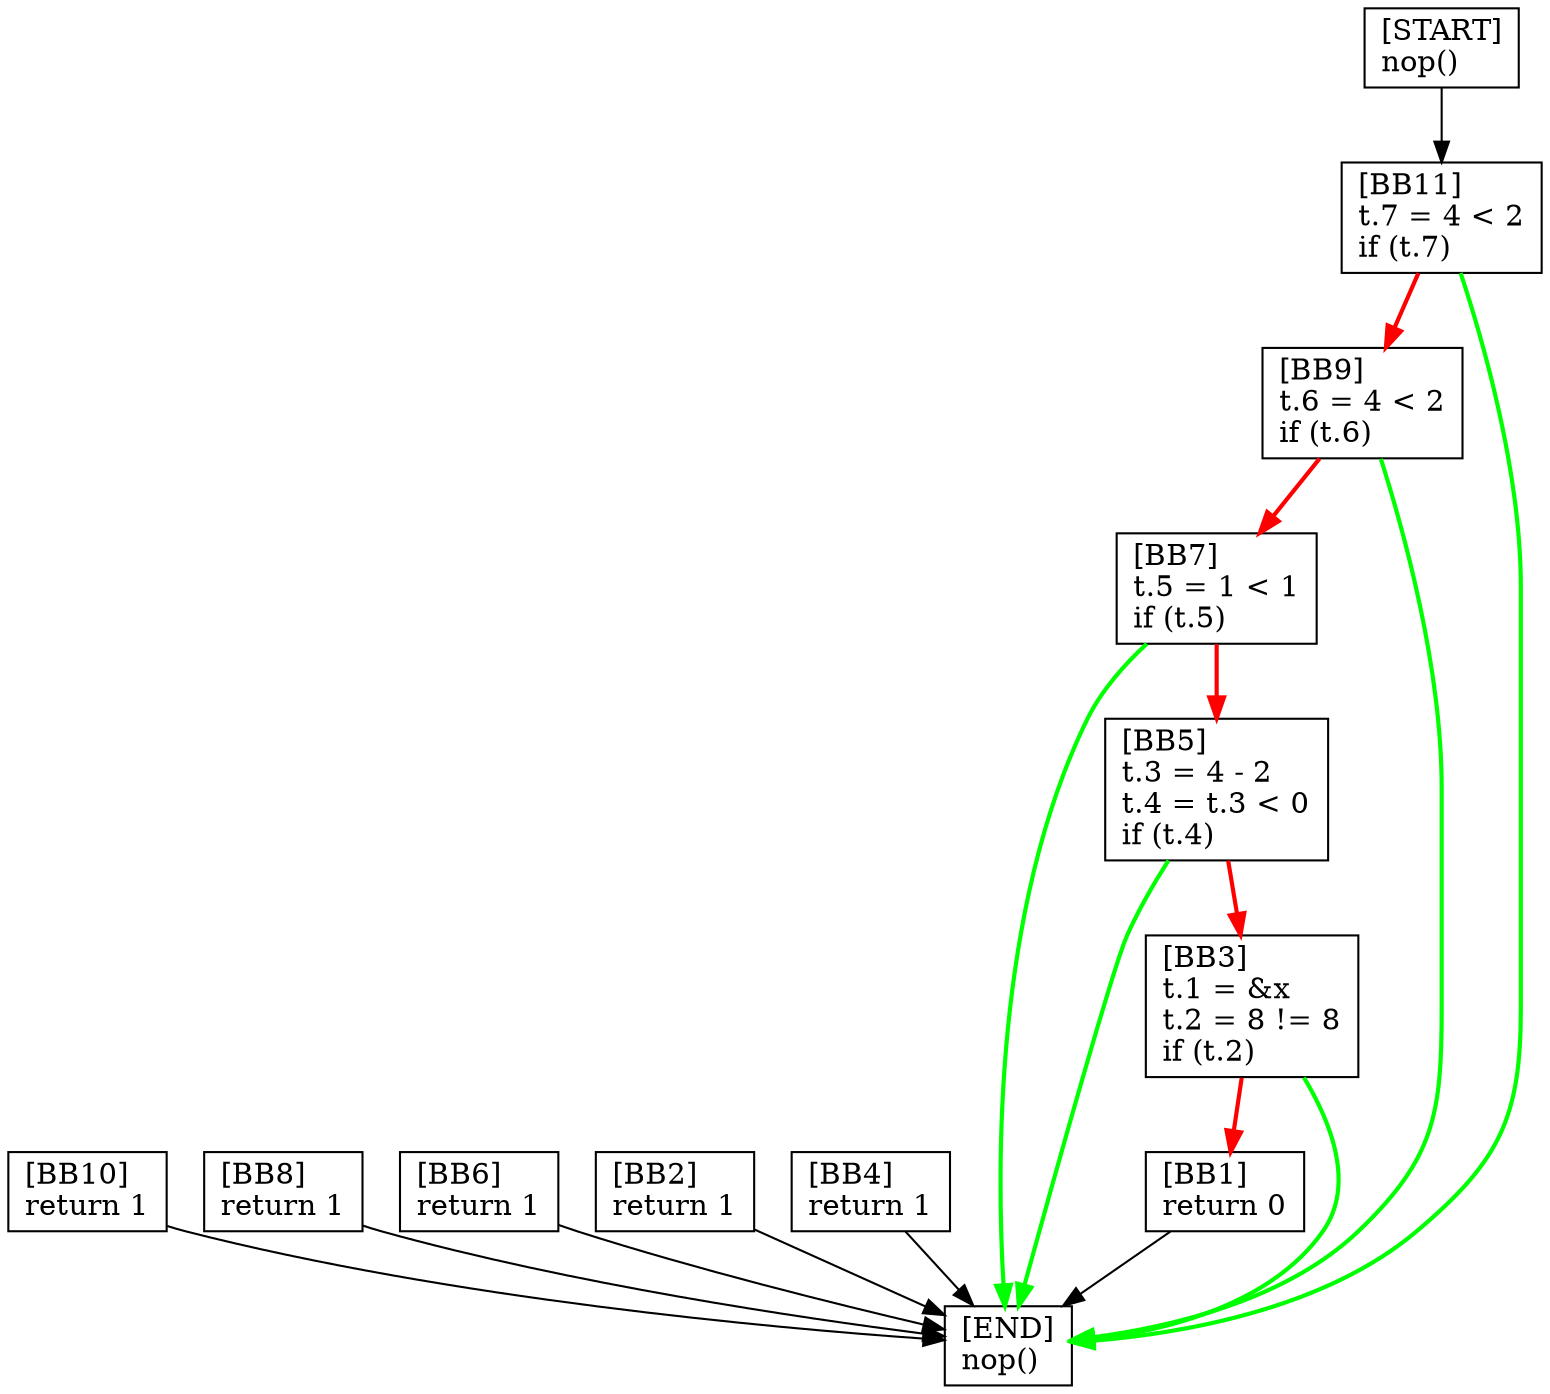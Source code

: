 digraph {
  node [shape=box]
  BB11 [label="[BB11]\lt.7 = 4 < 2\lif (t.7)\l"];
  BB10 [label="[BB10]\lreturn 1\l"];
  BB9 [label="[BB9]\lt.6 = 4 < 2\lif (t.6)\l"];
  BB8 [label="[BB8]\lreturn 1\l"];
  BB7 [label="[BB7]\lt.5 = 1 < 1\lif (t.5)\l"];
  BB6 [label="[BB6]\lreturn 1\l"];
  BB1 [label="[BB1]\lreturn 0\l"];
  START [label="[START]\lnop()\l"];
  END [label="[END]\lnop()\l"];
  BB2 [label="[BB2]\lreturn 1\l"];
  BB3 [label="[BB3]\lt.1 = &x\lt.2 = 8 != 8\lif (t.2)\l"];
  BB4 [label="[BB4]\lreturn 1\l"];
  BB5 [label="[BB5]\lt.3 = 4 - 2\lt.4 = t.3 < 0\lif (t.4)\l"];
  BB6 -> END;
  BB1 -> END;
  BB3 -> END [color=green, penwidth=2];
  BB4 -> END;
  START -> BB11;
  BB7 -> END [color=green, penwidth=2];
  BB7 -> BB5 [color=red, penwidth=2];
  BB2 -> END;
  BB5 -> BB3 [color=red, penwidth=2];
  BB9 -> BB7 [color=red, penwidth=2];
  BB11 -> END [color=green, penwidth=2];
  BB3 -> BB1 [color=red, penwidth=2];
  BB11 -> BB9 [color=red, penwidth=2];
  BB5 -> END [color=green, penwidth=2];
  BB10 -> END;
  BB9 -> END [color=green, penwidth=2];
  BB8 -> END;
}
